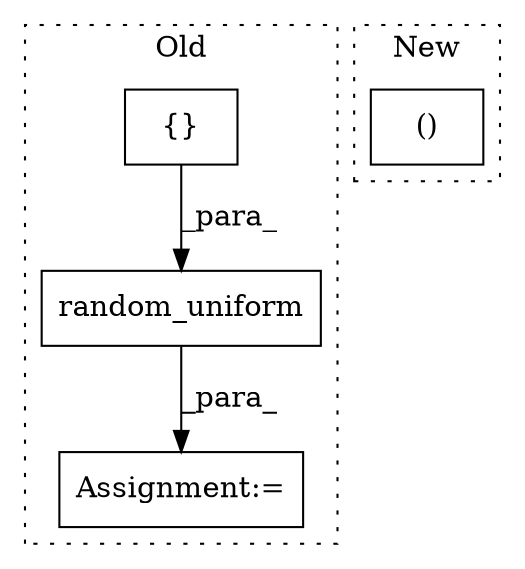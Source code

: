 digraph G {
subgraph cluster0 {
1 [label="random_uniform" a="32" s="15497,15550" l="15,1" shape="box"];
3 [label="{}" a="4" s="15521,15540" l="1,1" shape="box"];
4 [label="Assignment:=" a="7" s="15447" l="1" shape="box"];
label = "Old";
style="dotted";
}
subgraph cluster1 {
2 [label="()" a="106" s="16001" l="31" shape="box"];
label = "New";
style="dotted";
}
1 -> 4 [label="_para_"];
3 -> 1 [label="_para_"];
}